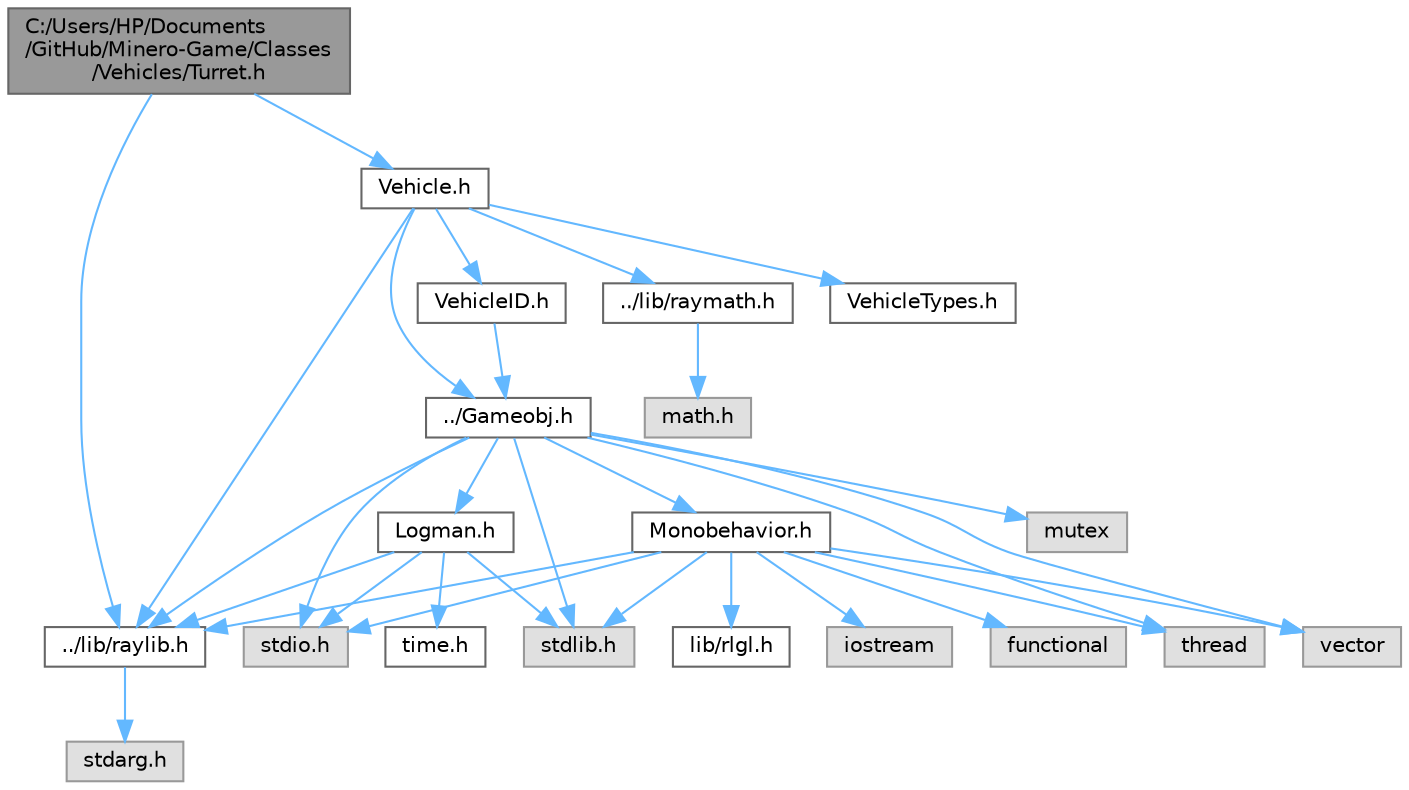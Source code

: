 digraph "C:/Users/HP/Documents/GitHub/Minero-Game/Classes/Vehicles/Turret.h"
{
 // LATEX_PDF_SIZE
  bgcolor="transparent";
  edge [fontname=Helvetica,fontsize=10,labelfontname=Helvetica,labelfontsize=10];
  node [fontname=Helvetica,fontsize=10,shape=box,height=0.2,width=0.4];
  Node1 [id="Node000001",label="C:/Users/HP/Documents\l/GitHub/Minero-Game/Classes\l/Vehicles/Turret.h",height=0.2,width=0.4,color="gray40", fillcolor="grey60", style="filled", fontcolor="black",tooltip=" "];
  Node1 -> Node2 [id="edge61_Node000001_Node000002",color="steelblue1",style="solid",tooltip=" "];
  Node2 [id="Node000002",label="Vehicle.h",height=0.2,width=0.4,color="grey40", fillcolor="white", style="filled",URL="$_classes_2_vehicles_2_vehicle_8h.html",tooltip=" "];
  Node2 -> Node3 [id="edge62_Node000002_Node000003",color="steelblue1",style="solid",tooltip=" "];
  Node3 [id="Node000003",label="../lib/raylib.h",height=0.2,width=0.4,color="grey40", fillcolor="white", style="filled",URL="$_classes_2lib_2raylib_8h.html",tooltip=" "];
  Node3 -> Node4 [id="edge63_Node000003_Node000004",color="steelblue1",style="solid",tooltip=" "];
  Node4 [id="Node000004",label="stdarg.h",height=0.2,width=0.4,color="grey60", fillcolor="#E0E0E0", style="filled",tooltip=" "];
  Node2 -> Node5 [id="edge64_Node000002_Node000005",color="steelblue1",style="solid",tooltip=" "];
  Node5 [id="Node000005",label="../lib/raymath.h",height=0.2,width=0.4,color="grey40", fillcolor="white", style="filled",URL="$_classes_2lib_2raymath_8h.html",tooltip=" "];
  Node5 -> Node6 [id="edge65_Node000005_Node000006",color="steelblue1",style="solid",tooltip=" "];
  Node6 [id="Node000006",label="math.h",height=0.2,width=0.4,color="grey60", fillcolor="#E0E0E0", style="filled",tooltip=" "];
  Node2 -> Node7 [id="edge66_Node000002_Node000007",color="steelblue1",style="solid",tooltip=" "];
  Node7 [id="Node000007",label="../Gameobj.h",height=0.2,width=0.4,color="grey40", fillcolor="white", style="filled",URL="$_classes_2_gameobj_8h.html",tooltip=" "];
  Node7 -> Node3 [id="edge67_Node000007_Node000003",color="steelblue1",style="solid",tooltip=" "];
  Node7 -> Node8 [id="edge68_Node000007_Node000008",color="steelblue1",style="solid",tooltip=" "];
  Node8 [id="Node000008",label="Monobehavior.h",height=0.2,width=0.4,color="grey40", fillcolor="white", style="filled",URL="$_monobehavior_8h.html",tooltip=" "];
  Node8 -> Node3 [id="edge69_Node000008_Node000003",color="steelblue1",style="solid",tooltip=" "];
  Node8 -> Node9 [id="edge70_Node000008_Node000009",color="steelblue1",style="solid",tooltip=" "];
  Node9 [id="Node000009",label="lib/rlgl.h",height=0.2,width=0.4,color="grey40", fillcolor="white", style="filled",URL="$_classes_2lib_2rlgl_8h.html",tooltip=" "];
  Node8 -> Node10 [id="edge71_Node000008_Node000010",color="steelblue1",style="solid",tooltip=" "];
  Node10 [id="Node000010",label="stdio.h",height=0.2,width=0.4,color="grey60", fillcolor="#E0E0E0", style="filled",tooltip=" "];
  Node8 -> Node11 [id="edge72_Node000008_Node000011",color="steelblue1",style="solid",tooltip=" "];
  Node11 [id="Node000011",label="stdlib.h",height=0.2,width=0.4,color="grey60", fillcolor="#E0E0E0", style="filled",tooltip=" "];
  Node8 -> Node12 [id="edge73_Node000008_Node000012",color="steelblue1",style="solid",tooltip=" "];
  Node12 [id="Node000012",label="iostream",height=0.2,width=0.4,color="grey60", fillcolor="#E0E0E0", style="filled",tooltip=" "];
  Node8 -> Node13 [id="edge74_Node000008_Node000013",color="steelblue1",style="solid",tooltip=" "];
  Node13 [id="Node000013",label="thread",height=0.2,width=0.4,color="grey60", fillcolor="#E0E0E0", style="filled",tooltip=" "];
  Node8 -> Node14 [id="edge75_Node000008_Node000014",color="steelblue1",style="solid",tooltip=" "];
  Node14 [id="Node000014",label="vector",height=0.2,width=0.4,color="grey60", fillcolor="#E0E0E0", style="filled",tooltip=" "];
  Node8 -> Node15 [id="edge76_Node000008_Node000015",color="steelblue1",style="solid",tooltip=" "];
  Node15 [id="Node000015",label="functional",height=0.2,width=0.4,color="grey60", fillcolor="#E0E0E0", style="filled",tooltip=" "];
  Node7 -> Node16 [id="edge77_Node000007_Node000016",color="steelblue1",style="solid",tooltip=" "];
  Node16 [id="Node000016",label="Logman.h",height=0.2,width=0.4,color="grey40", fillcolor="white", style="filled",URL="$_logman_8h.html",tooltip=" "];
  Node16 -> Node10 [id="edge78_Node000016_Node000010",color="steelblue1",style="solid",tooltip=" "];
  Node16 -> Node11 [id="edge79_Node000016_Node000011",color="steelblue1",style="solid",tooltip=" "];
  Node16 -> Node17 [id="edge80_Node000016_Node000017",color="steelblue1",style="solid",tooltip=" "];
  Node17 [id="Node000017",label="time.h",height=0.2,width=0.4,color="grey40", fillcolor="white", style="filled",URL="$_classes_2_time_8h.html",tooltip=" "];
  Node16 -> Node3 [id="edge81_Node000016_Node000003",color="steelblue1",style="solid",tooltip=" "];
  Node7 -> Node10 [id="edge82_Node000007_Node000010",color="steelblue1",style="solid",tooltip=" "];
  Node7 -> Node11 [id="edge83_Node000007_Node000011",color="steelblue1",style="solid",tooltip=" "];
  Node7 -> Node14 [id="edge84_Node000007_Node000014",color="steelblue1",style="solid",tooltip=" "];
  Node7 -> Node13 [id="edge85_Node000007_Node000013",color="steelblue1",style="solid",tooltip=" "];
  Node7 -> Node18 [id="edge86_Node000007_Node000018",color="steelblue1",style="solid",tooltip=" "];
  Node18 [id="Node000018",label="mutex",height=0.2,width=0.4,color="grey60", fillcolor="#E0E0E0", style="filled",tooltip=" "];
  Node2 -> Node19 [id="edge87_Node000002_Node000019",color="steelblue1",style="solid",tooltip=" "];
  Node19 [id="Node000019",label="VehicleID.h",height=0.2,width=0.4,color="grey40", fillcolor="white", style="filled",URL="$_classes_2_vehicles_2_vehicle_i_d_8h.html",tooltip=" "];
  Node19 -> Node7 [id="edge88_Node000019_Node000007",color="steelblue1",style="solid",tooltip=" "];
  Node2 -> Node20 [id="edge89_Node000002_Node000020",color="steelblue1",style="solid",tooltip=" "];
  Node20 [id="Node000020",label="VehicleTypes.h",height=0.2,width=0.4,color="grey40", fillcolor="white", style="filled",URL="$_classes_2_vehicles_2_vehicle_types_8h.html",tooltip=" "];
  Node1 -> Node3 [id="edge90_Node000001_Node000003",color="steelblue1",style="solid",tooltip=" "];
}
